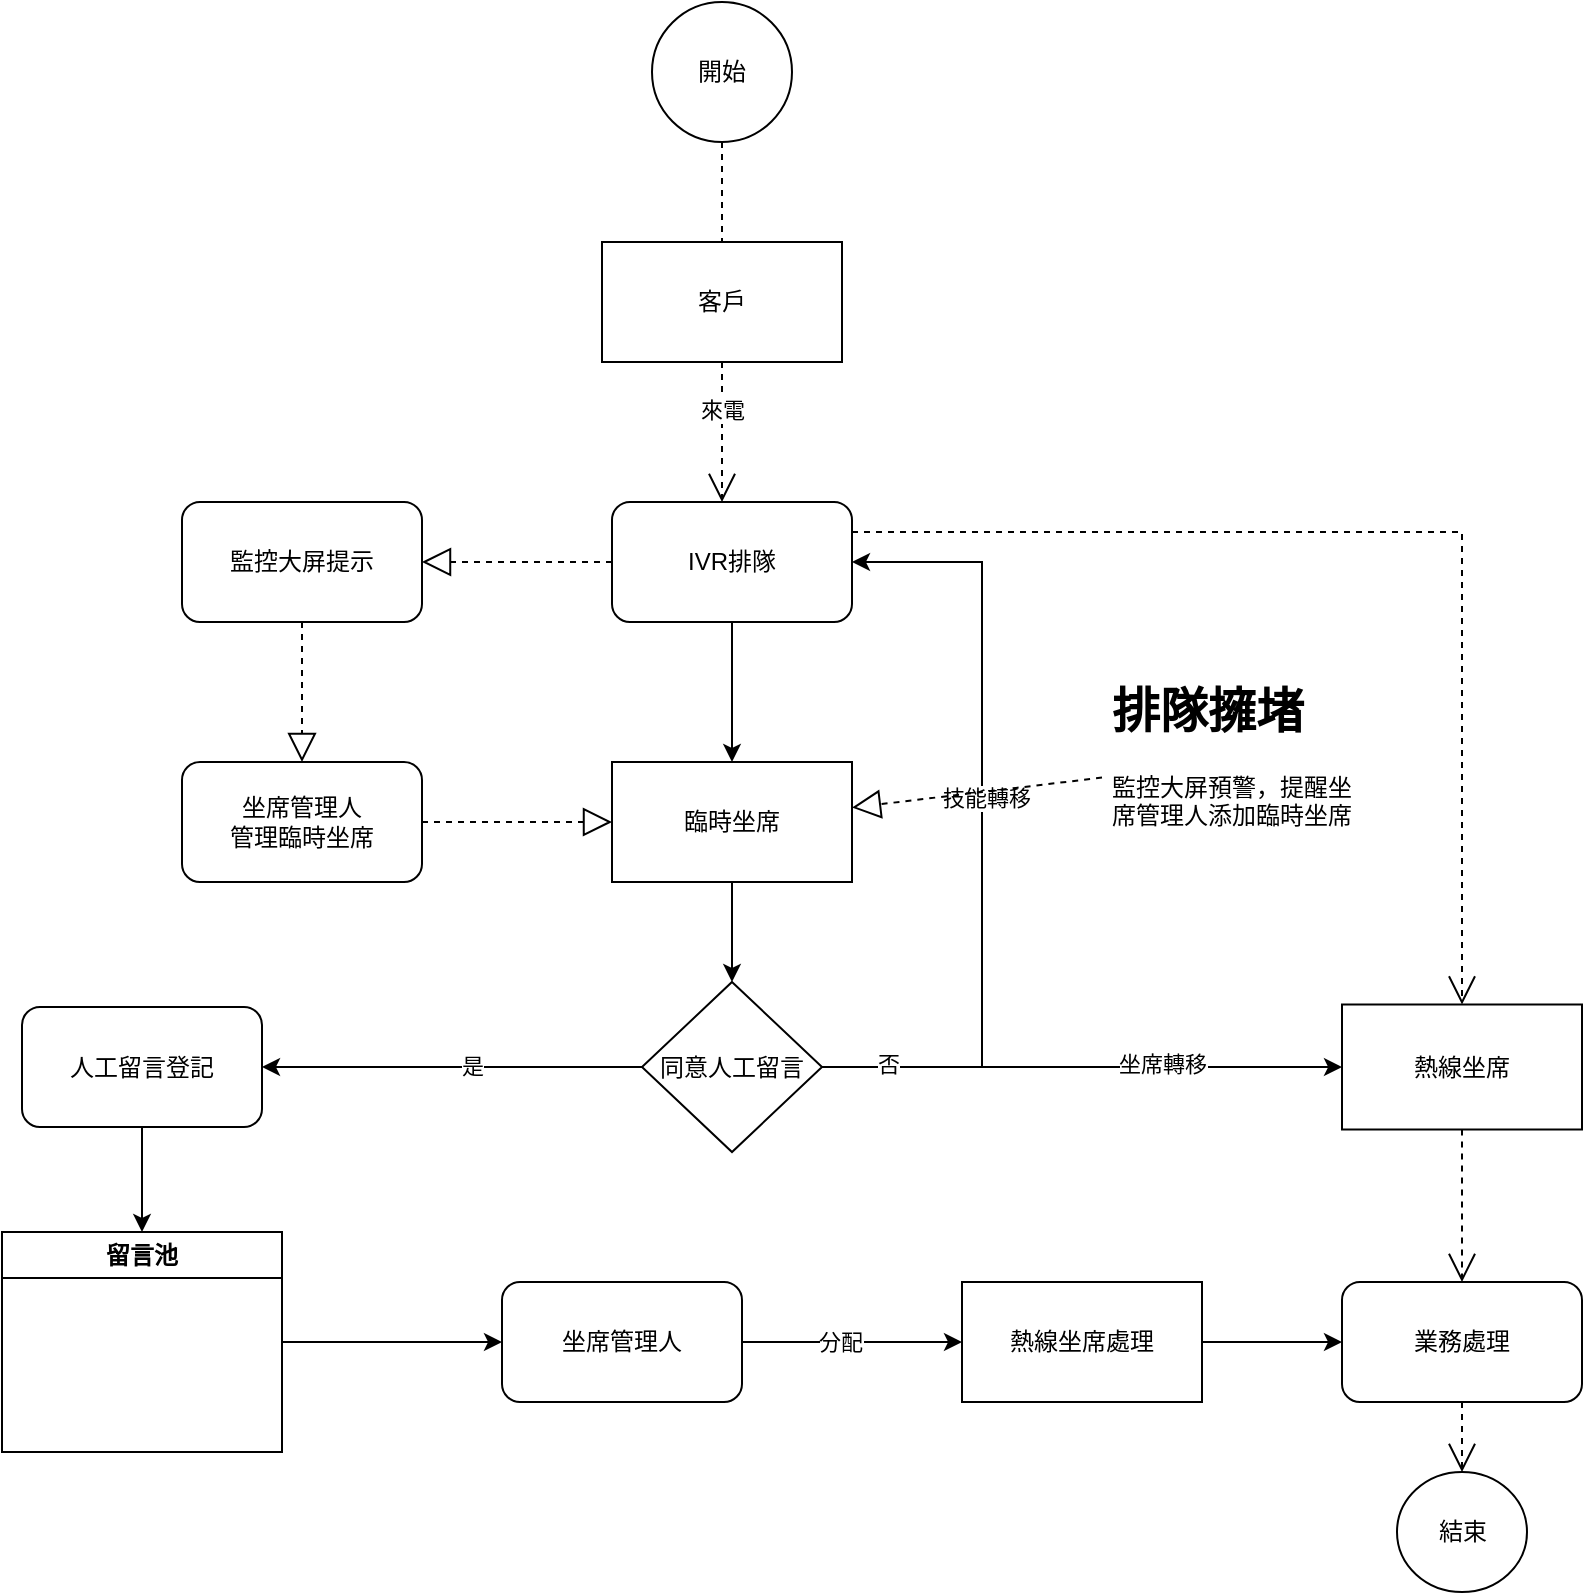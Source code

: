 <mxfile version="22.1.18" type="github">
  <diagram name="第 1 页" id="sc2p1u5gAOqfFjjmJYLN">
    <mxGraphModel dx="1204" dy="878" grid="1" gridSize="10" guides="1" tooltips="1" connect="1" arrows="1" fold="1" page="1" pageScale="1" pageWidth="827" pageHeight="1169" math="0" shadow="0">
      <root>
        <mxCell id="0" />
        <mxCell id="1" parent="0" />
        <mxCell id="G_l80I6SJxn5hfOqZydm-1" value="客戶" style="rounded=0;whiteSpace=wrap;html=1;" vertex="1" parent="1">
          <mxGeometry x="320" y="215" width="120" height="60" as="geometry" />
        </mxCell>
        <mxCell id="G_l80I6SJxn5hfOqZydm-2" value="" style="edgeStyle=orthogonalEdgeStyle;rounded=0;orthogonalLoop=1;jettySize=auto;html=1;exitX=0.5;exitY=1;exitDx=0;exitDy=0;" edge="1" parent="1" source="G_l80I6SJxn5hfOqZydm-6" target="G_l80I6SJxn5hfOqZydm-4">
          <mxGeometry relative="1" as="geometry">
            <mxPoint x="715" y="385" as="sourcePoint" />
          </mxGeometry>
        </mxCell>
        <mxCell id="G_l80I6SJxn5hfOqZydm-3" value="" style="edgeStyle=orthogonalEdgeStyle;rounded=0;orthogonalLoop=1;jettySize=auto;html=1;" edge="1" parent="1" source="G_l80I6SJxn5hfOqZydm-4" target="G_l80I6SJxn5hfOqZydm-5">
          <mxGeometry relative="1" as="geometry" />
        </mxCell>
        <mxCell id="G_l80I6SJxn5hfOqZydm-4" value="臨時坐席" style="whiteSpace=wrap;html=1;rounded=0;" vertex="1" parent="1">
          <mxGeometry x="325" y="475" width="120" height="60" as="geometry" />
        </mxCell>
        <mxCell id="G_l80I6SJxn5hfOqZydm-42" style="edgeStyle=orthogonalEdgeStyle;rounded=0;orthogonalLoop=1;jettySize=auto;html=1;exitX=0;exitY=0.5;exitDx=0;exitDy=0;" edge="1" parent="1" source="G_l80I6SJxn5hfOqZydm-5" target="G_l80I6SJxn5hfOqZydm-10">
          <mxGeometry relative="1" as="geometry">
            <Array as="points">
              <mxPoint x="150" y="628" />
              <mxPoint x="150" y="628" />
            </Array>
          </mxGeometry>
        </mxCell>
        <mxCell id="G_l80I6SJxn5hfOqZydm-45" value="是" style="edgeLabel;html=1;align=center;verticalAlign=middle;resizable=0;points=[];" vertex="1" connectable="0" parent="G_l80I6SJxn5hfOqZydm-42">
          <mxGeometry x="-0.1" y="-1" relative="1" as="geometry">
            <mxPoint as="offset" />
          </mxGeometry>
        </mxCell>
        <mxCell id="G_l80I6SJxn5hfOqZydm-75" style="edgeStyle=orthogonalEdgeStyle;rounded=0;orthogonalLoop=1;jettySize=auto;html=1;exitX=1;exitY=0.5;exitDx=0;exitDy=0;entryX=1;entryY=0.5;entryDx=0;entryDy=0;" edge="1" parent="1" source="G_l80I6SJxn5hfOqZydm-5" target="G_l80I6SJxn5hfOqZydm-6">
          <mxGeometry relative="1" as="geometry">
            <mxPoint x="570.0" y="370" as="targetPoint" />
            <Array as="points">
              <mxPoint x="510" y="628" />
              <mxPoint x="510" y="375" />
            </Array>
          </mxGeometry>
        </mxCell>
        <mxCell id="G_l80I6SJxn5hfOqZydm-81" value="技能轉移" style="edgeLabel;html=1;align=center;verticalAlign=middle;resizable=0;points=[];" vertex="1" connectable="0" parent="G_l80I6SJxn5hfOqZydm-75">
          <mxGeometry x="0.079" y="-2" relative="1" as="geometry">
            <mxPoint as="offset" />
          </mxGeometry>
        </mxCell>
        <mxCell id="G_l80I6SJxn5hfOqZydm-78" style="edgeStyle=orthogonalEdgeStyle;rounded=0;orthogonalLoop=1;jettySize=auto;html=1;" edge="1" parent="1" source="G_l80I6SJxn5hfOqZydm-5" target="G_l80I6SJxn5hfOqZydm-26">
          <mxGeometry relative="1" as="geometry" />
        </mxCell>
        <mxCell id="G_l80I6SJxn5hfOqZydm-79" value="否" style="edgeLabel;html=1;align=center;verticalAlign=middle;resizable=0;points=[];" vertex="1" connectable="0" parent="G_l80I6SJxn5hfOqZydm-78">
          <mxGeometry x="-0.75" y="2" relative="1" as="geometry">
            <mxPoint as="offset" />
          </mxGeometry>
        </mxCell>
        <mxCell id="G_l80I6SJxn5hfOqZydm-80" value="坐席轉移" style="edgeLabel;html=1;align=center;verticalAlign=middle;resizable=0;points=[];" vertex="1" connectable="0" parent="G_l80I6SJxn5hfOqZydm-78">
          <mxGeometry x="0.306" y="2" relative="1" as="geometry">
            <mxPoint as="offset" />
          </mxGeometry>
        </mxCell>
        <mxCell id="G_l80I6SJxn5hfOqZydm-5" value="同意人工留言" style="rhombus;whiteSpace=wrap;html=1;rounded=0;" vertex="1" parent="1">
          <mxGeometry x="340" y="585" width="90" height="85" as="geometry" />
        </mxCell>
        <mxCell id="G_l80I6SJxn5hfOqZydm-6" value="IVR排隊" style="rounded=1;whiteSpace=wrap;html=1;" vertex="1" parent="1">
          <mxGeometry x="325" y="345" width="120" height="60" as="geometry" />
        </mxCell>
        <mxCell id="G_l80I6SJxn5hfOqZydm-43" style="edgeStyle=orthogonalEdgeStyle;rounded=0;orthogonalLoop=1;jettySize=auto;html=1;exitX=0.5;exitY=1;exitDx=0;exitDy=0;entryX=0.5;entryY=0;entryDx=0;entryDy=0;" edge="1" parent="1" source="G_l80I6SJxn5hfOqZydm-10" target="G_l80I6SJxn5hfOqZydm-21">
          <mxGeometry relative="1" as="geometry" />
        </mxCell>
        <mxCell id="G_l80I6SJxn5hfOqZydm-10" value="人工留言登記" style="rounded=1;whiteSpace=wrap;html=1;" vertex="1" parent="1">
          <mxGeometry x="30" y="597.5" width="120" height="60" as="geometry" />
        </mxCell>
        <mxCell id="G_l80I6SJxn5hfOqZydm-85" style="edgeStyle=orthogonalEdgeStyle;rounded=0;orthogonalLoop=1;jettySize=auto;html=1;entryX=0;entryY=0.5;entryDx=0;entryDy=0;" edge="1" parent="1" source="G_l80I6SJxn5hfOqZydm-16" target="G_l80I6SJxn5hfOqZydm-27">
          <mxGeometry relative="1" as="geometry" />
        </mxCell>
        <mxCell id="G_l80I6SJxn5hfOqZydm-16" value="熱線坐席處理" style="whiteSpace=wrap;html=1;" vertex="1" parent="1">
          <mxGeometry x="500" y="735" width="120" height="60" as="geometry" />
        </mxCell>
        <mxCell id="G_l80I6SJxn5hfOqZydm-50" style="edgeStyle=orthogonalEdgeStyle;rounded=0;orthogonalLoop=1;jettySize=auto;html=1;" edge="1" parent="1" source="G_l80I6SJxn5hfOqZydm-20" target="G_l80I6SJxn5hfOqZydm-16">
          <mxGeometry relative="1" as="geometry" />
        </mxCell>
        <mxCell id="G_l80I6SJxn5hfOqZydm-83" value="分配" style="edgeLabel;html=1;align=center;verticalAlign=middle;resizable=0;points=[];" vertex="1" connectable="0" parent="G_l80I6SJxn5hfOqZydm-50">
          <mxGeometry x="-0.12" relative="1" as="geometry">
            <mxPoint as="offset" />
          </mxGeometry>
        </mxCell>
        <mxCell id="G_l80I6SJxn5hfOqZydm-20" value="坐席管理人" style="rounded=1;whiteSpace=wrap;html=1;" vertex="1" parent="1">
          <mxGeometry x="270" y="735" width="120" height="60" as="geometry" />
        </mxCell>
        <mxCell id="G_l80I6SJxn5hfOqZydm-41" style="edgeStyle=orthogonalEdgeStyle;rounded=0;orthogonalLoop=1;jettySize=auto;html=1;" edge="1" parent="1" source="G_l80I6SJxn5hfOqZydm-21" target="G_l80I6SJxn5hfOqZydm-20">
          <mxGeometry relative="1" as="geometry" />
        </mxCell>
        <mxCell id="G_l80I6SJxn5hfOqZydm-21" value="留言池" style="swimlane;whiteSpace=wrap;html=1;startSize=23;" vertex="1" parent="1">
          <mxGeometry x="20" y="710" width="140" height="110" as="geometry" />
        </mxCell>
        <mxCell id="G_l80I6SJxn5hfOqZydm-24" value="開始" style="ellipse;whiteSpace=wrap;html=1;aspect=fixed;" vertex="1" parent="1">
          <mxGeometry x="345" y="95" width="70" height="70" as="geometry" />
        </mxCell>
        <mxCell id="G_l80I6SJxn5hfOqZydm-25" value="" style="endArrow=none;dashed=1;html=1;rounded=0;exitX=0.5;exitY=1;exitDx=0;exitDy=0;" edge="1" parent="1" source="G_l80I6SJxn5hfOqZydm-24" target="G_l80I6SJxn5hfOqZydm-1">
          <mxGeometry width="50" height="50" relative="1" as="geometry">
            <mxPoint x="345" y="395" as="sourcePoint" />
            <mxPoint x="395" y="345" as="targetPoint" />
          </mxGeometry>
        </mxCell>
        <mxCell id="G_l80I6SJxn5hfOqZydm-26" value="熱線坐席" style="whiteSpace=wrap;html=1;rounded=0;" vertex="1" parent="1">
          <mxGeometry x="690" y="596.25" width="120" height="62.5" as="geometry" />
        </mxCell>
        <mxCell id="G_l80I6SJxn5hfOqZydm-27" value="業務處理" style="whiteSpace=wrap;html=1;rounded=1;" vertex="1" parent="1">
          <mxGeometry x="690" y="735" width="120" height="60" as="geometry" />
        </mxCell>
        <mxCell id="G_l80I6SJxn5hfOqZydm-28" value="結束" style="ellipse;whiteSpace=wrap;html=1;rounded=1;" vertex="1" parent="1">
          <mxGeometry x="717.5" y="830" width="65" height="60" as="geometry" />
        </mxCell>
        <mxCell id="G_l80I6SJxn5hfOqZydm-29" value="" style="endArrow=open;endSize=12;dashed=1;html=1;rounded=0;entryX=0.5;entryY=0;entryDx=0;entryDy=0;exitX=0.5;exitY=1;exitDx=0;exitDy=0;" edge="1" parent="1" source="G_l80I6SJxn5hfOqZydm-26" target="G_l80I6SJxn5hfOqZydm-27">
          <mxGeometry width="160" relative="1" as="geometry">
            <mxPoint x="680" y="170" as="sourcePoint" />
            <mxPoint x="840" y="170" as="targetPoint" />
          </mxGeometry>
        </mxCell>
        <mxCell id="G_l80I6SJxn5hfOqZydm-30" value="" style="endArrow=open;endSize=12;dashed=1;html=1;rounded=0;exitX=0.5;exitY=1;exitDx=0;exitDy=0;" edge="1" parent="1" source="G_l80I6SJxn5hfOqZydm-27" target="G_l80I6SJxn5hfOqZydm-28">
          <mxGeometry width="160" relative="1" as="geometry">
            <mxPoint x="680" y="760" as="sourcePoint" />
            <mxPoint x="990" y="170" as="targetPoint" />
          </mxGeometry>
        </mxCell>
        <mxCell id="G_l80I6SJxn5hfOqZydm-34" value="來電" style="endArrow=open;endSize=12;dashed=1;html=1;rounded=0;exitX=0.5;exitY=1;exitDx=0;exitDy=0;" edge="1" parent="1" source="G_l80I6SJxn5hfOqZydm-1">
          <mxGeometry x="-0.333" width="160" relative="1" as="geometry">
            <mxPoint x="365" y="295" as="sourcePoint" />
            <mxPoint x="380" y="345" as="targetPoint" />
            <mxPoint as="offset" />
          </mxGeometry>
        </mxCell>
        <mxCell id="G_l80I6SJxn5hfOqZydm-64" value="" style="endArrow=open;endSize=12;dashed=1;html=1;rounded=0;exitX=1;exitY=0.25;exitDx=0;exitDy=0;entryX=0.5;entryY=0;entryDx=0;entryDy=0;" edge="1" parent="1" source="G_l80I6SJxn5hfOqZydm-6" target="G_l80I6SJxn5hfOqZydm-26">
          <mxGeometry x="0.12" y="51" width="160" relative="1" as="geometry">
            <mxPoint x="40" y="440" as="sourcePoint" />
            <mxPoint x="157.5" y="376.25" as="targetPoint" />
            <Array as="points">
              <mxPoint x="750" y="360" />
            </Array>
            <mxPoint as="offset" />
          </mxGeometry>
        </mxCell>
        <mxCell id="G_l80I6SJxn5hfOqZydm-67" value="&lt;h1&gt;排隊擁堵&lt;/h1&gt;&lt;div&gt;監控大屏預警，提醒坐席管理人添加臨時坐席&lt;/div&gt;" style="text;html=1;strokeColor=none;fillColor=none;spacing=5;spacingTop=-20;whiteSpace=wrap;overflow=hidden;rounded=0;" vertex="1" parent="1">
          <mxGeometry x="570" y="430" width="130" height="90" as="geometry" />
        </mxCell>
        <mxCell id="G_l80I6SJxn5hfOqZydm-70" value="" style="endArrow=block;dashed=1;endFill=0;endSize=12;html=1;rounded=0;" edge="1" parent="1" source="G_l80I6SJxn5hfOqZydm-67" target="G_l80I6SJxn5hfOqZydm-4">
          <mxGeometry width="160" relative="1" as="geometry">
            <mxPoint x="170" y="500" as="sourcePoint" />
            <mxPoint x="250" y="500" as="targetPoint" />
          </mxGeometry>
        </mxCell>
        <mxCell id="G_l80I6SJxn5hfOqZydm-86" value="監控大屏提示" style="rounded=1;whiteSpace=wrap;html=1;" vertex="1" parent="1">
          <mxGeometry x="110" y="345" width="120" height="60" as="geometry" />
        </mxCell>
        <mxCell id="G_l80I6SJxn5hfOqZydm-87" value="坐席管理人&lt;br&gt;管理臨時坐席" style="whiteSpace=wrap;html=1;rounded=1;" vertex="1" parent="1">
          <mxGeometry x="110" y="475" width="120" height="60" as="geometry" />
        </mxCell>
        <mxCell id="G_l80I6SJxn5hfOqZydm-88" value="" style="endArrow=block;dashed=1;endFill=0;endSize=12;html=1;rounded=0;entryX=0.5;entryY=0;entryDx=0;entryDy=0;exitX=0.5;exitY=1;exitDx=0;exitDy=0;" edge="1" parent="1" target="G_l80I6SJxn5hfOqZydm-87" source="G_l80I6SJxn5hfOqZydm-86">
          <mxGeometry width="160" relative="1" as="geometry">
            <mxPoint x="100" y="375" as="sourcePoint" />
            <mxPoint x="250" y="375" as="targetPoint" />
          </mxGeometry>
        </mxCell>
        <mxCell id="G_l80I6SJxn5hfOqZydm-89" value="" style="endArrow=block;dashed=1;endFill=0;endSize=12;html=1;rounded=0;entryX=1;entryY=0.5;entryDx=0;entryDy=0;exitX=0;exitY=0.5;exitDx=0;exitDy=0;" edge="1" parent="1" source="G_l80I6SJxn5hfOqZydm-6" target="G_l80I6SJxn5hfOqZydm-86">
          <mxGeometry width="160" relative="1" as="geometry">
            <mxPoint x="180" y="415" as="sourcePoint" />
            <mxPoint x="180" y="485" as="targetPoint" />
          </mxGeometry>
        </mxCell>
        <mxCell id="G_l80I6SJxn5hfOqZydm-90" value="" style="endArrow=block;dashed=1;endFill=0;endSize=12;html=1;rounded=0;entryX=0;entryY=0.5;entryDx=0;entryDy=0;exitX=1;exitY=0.5;exitDx=0;exitDy=0;" edge="1" parent="1" source="G_l80I6SJxn5hfOqZydm-87" target="G_l80I6SJxn5hfOqZydm-4">
          <mxGeometry width="160" relative="1" as="geometry">
            <mxPoint x="335" y="385" as="sourcePoint" />
            <mxPoint x="240" y="385" as="targetPoint" />
          </mxGeometry>
        </mxCell>
      </root>
    </mxGraphModel>
  </diagram>
</mxfile>
